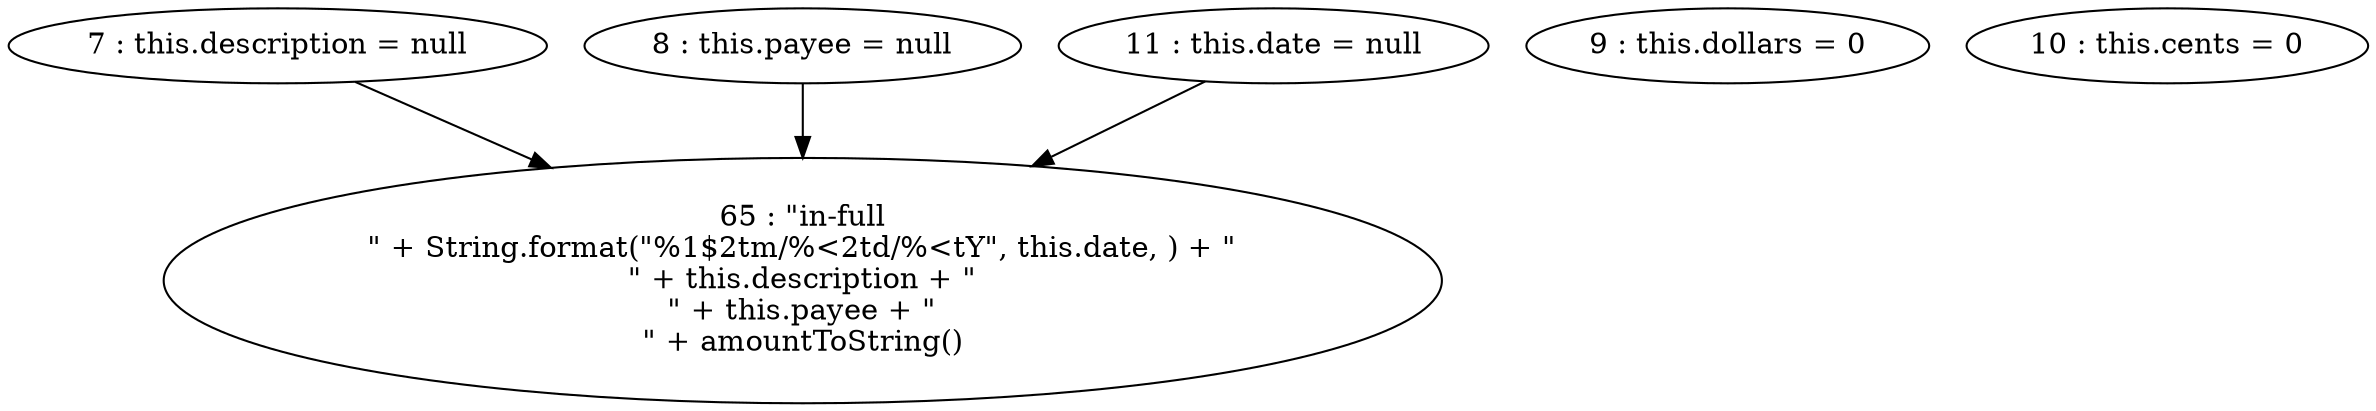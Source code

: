 digraph G {
"7 : this.description = null"
"7 : this.description = null" -> "65 : \"in-full\n\" + String.format(\"%1$2tm/%<2td/%<tY\", this.date, ) + \"\n\" + this.description + \"\n\" + this.payee + \"\n\" + amountToString()"
"8 : this.payee = null"
"8 : this.payee = null" -> "65 : \"in-full\n\" + String.format(\"%1$2tm/%<2td/%<tY\", this.date, ) + \"\n\" + this.description + \"\n\" + this.payee + \"\n\" + amountToString()"
"9 : this.dollars = 0"
"10 : this.cents = 0"
"11 : this.date = null"
"11 : this.date = null" -> "65 : \"in-full\n\" + String.format(\"%1$2tm/%<2td/%<tY\", this.date, ) + \"\n\" + this.description + \"\n\" + this.payee + \"\n\" + amountToString()"
"65 : \"in-full\n\" + String.format(\"%1$2tm/%<2td/%<tY\", this.date, ) + \"\n\" + this.description + \"\n\" + this.payee + \"\n\" + amountToString()"
}